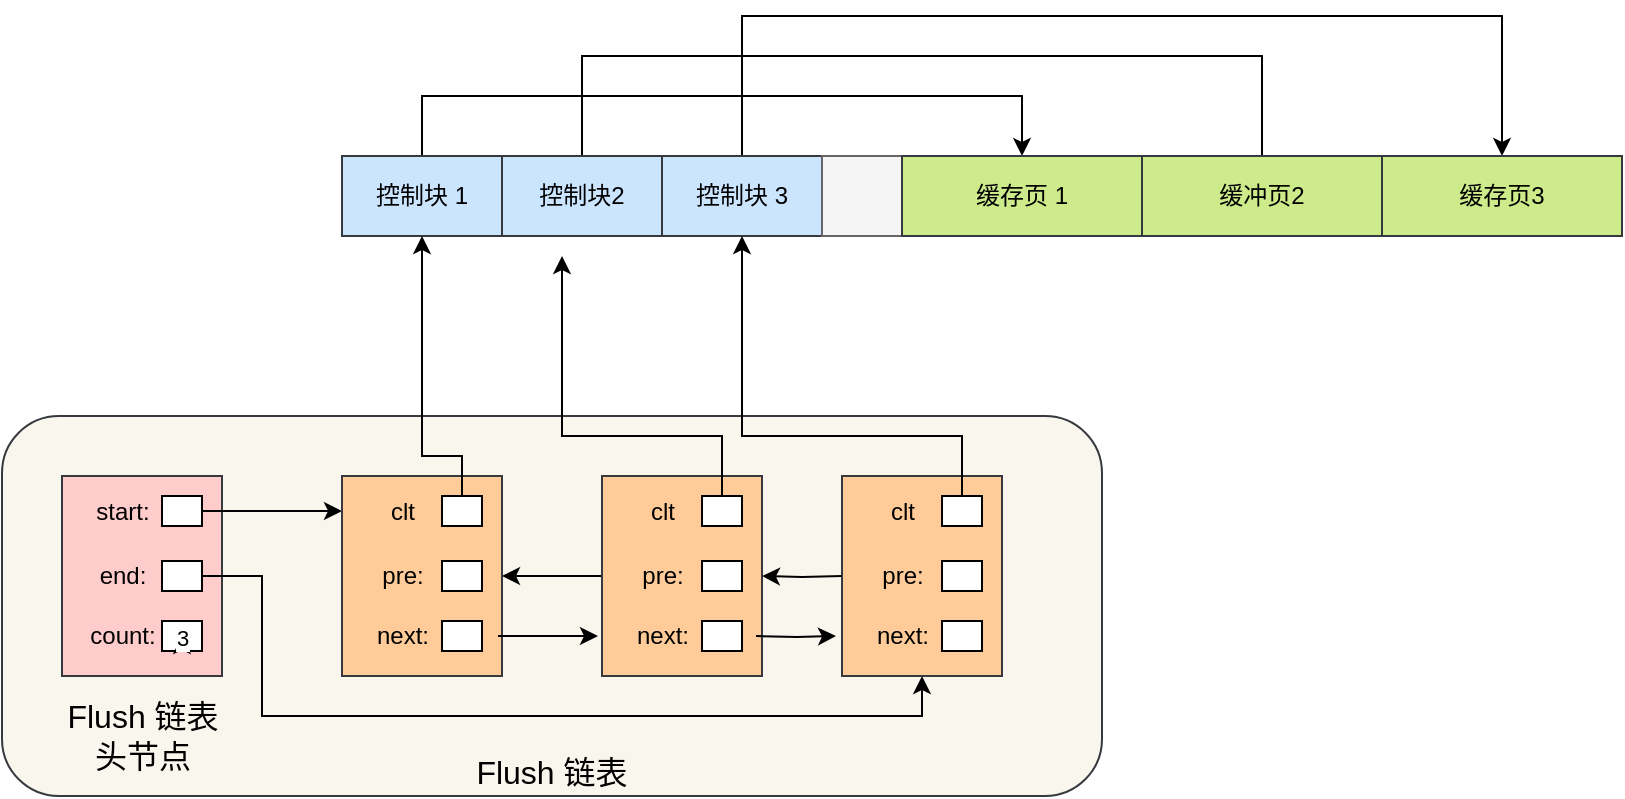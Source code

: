 <mxfile version="17.2.1" type="github">
  <diagram id="hG_8LORXfTJ-sD0YYzH6" name="Page-1">
    <mxGraphModel dx="2012" dy="475" grid="1" gridSize="10" guides="1" tooltips="1" connect="1" arrows="1" fold="1" page="1" pageScale="1" pageWidth="827" pageHeight="1169" math="0" shadow="0">
      <root>
        <mxCell id="0" />
        <mxCell id="1" parent="0" />
        <mxCell id="e0_M_PNveuppr8E3wboA-1" value="Flush 链表" style="rounded=1;whiteSpace=wrap;html=1;verticalAlign=bottom;fontSize=16;fillColor=#f9f7ed;strokeColor=#36393d;" vertex="1" parent="1">
          <mxGeometry x="-90" y="410" width="550" height="190" as="geometry" />
        </mxCell>
        <mxCell id="e0_M_PNveuppr8E3wboA-2" style="edgeStyle=orthogonalEdgeStyle;rounded=0;orthogonalLoop=1;jettySize=auto;html=1;entryX=0.5;entryY=0;entryDx=0;entryDy=0;" edge="1" parent="1" source="e0_M_PNveuppr8E3wboA-3" target="e0_M_PNveuppr8E3wboA-9">
          <mxGeometry relative="1" as="geometry">
            <Array as="points">
              <mxPoint x="120" y="250" />
              <mxPoint x="420" y="250" />
            </Array>
          </mxGeometry>
        </mxCell>
        <mxCell id="e0_M_PNveuppr8E3wboA-3" value="控制块 1" style="rounded=0;whiteSpace=wrap;html=1;fillColor=#cce5ff;strokeColor=#36393d;" vertex="1" parent="1">
          <mxGeometry x="80" y="280" width="80" height="40" as="geometry" />
        </mxCell>
        <mxCell id="e0_M_PNveuppr8E3wboA-4" style="edgeStyle=orthogonalEdgeStyle;rounded=0;orthogonalLoop=1;jettySize=auto;html=1;entryX=0.5;entryY=1;entryDx=0;entryDy=0;" edge="1" parent="1" source="e0_M_PNveuppr8E3wboA-5" target="e0_M_PNveuppr8E3wboA-10">
          <mxGeometry relative="1" as="geometry">
            <Array as="points">
              <mxPoint x="200" y="230" />
              <mxPoint x="540" y="230" />
            </Array>
          </mxGeometry>
        </mxCell>
        <mxCell id="e0_M_PNveuppr8E3wboA-5" value="控制块2" style="rounded=0;whiteSpace=wrap;html=1;fillColor=#cce5ff;strokeColor=#36393d;" vertex="1" parent="1">
          <mxGeometry x="160" y="280" width="80" height="40" as="geometry" />
        </mxCell>
        <mxCell id="e0_M_PNveuppr8E3wboA-6" style="edgeStyle=orthogonalEdgeStyle;rounded=0;orthogonalLoop=1;jettySize=auto;html=1;entryX=0.5;entryY=0;entryDx=0;entryDy=0;" edge="1" parent="1" source="e0_M_PNveuppr8E3wboA-7" target="e0_M_PNveuppr8E3wboA-11">
          <mxGeometry relative="1" as="geometry">
            <Array as="points">
              <mxPoint x="280" y="210" />
              <mxPoint x="660" y="210" />
            </Array>
          </mxGeometry>
        </mxCell>
        <mxCell id="e0_M_PNveuppr8E3wboA-7" value="控制块 3" style="rounded=0;whiteSpace=wrap;html=1;fillColor=#cce5ff;strokeColor=#36393d;" vertex="1" parent="1">
          <mxGeometry x="240" y="280" width="80" height="40" as="geometry" />
        </mxCell>
        <mxCell id="e0_M_PNveuppr8E3wboA-8" value="" style="rounded=0;whiteSpace=wrap;html=1;fillColor=#f5f5f5;fontColor=#333333;strokeColor=#666666;" vertex="1" parent="1">
          <mxGeometry x="320" y="280" width="40" height="40" as="geometry" />
        </mxCell>
        <mxCell id="e0_M_PNveuppr8E3wboA-9" value="缓存页 1" style="rounded=0;whiteSpace=wrap;html=1;fillColor=#cdeb8b;strokeColor=#36393d;" vertex="1" parent="1">
          <mxGeometry x="360" y="280" width="120" height="40" as="geometry" />
        </mxCell>
        <mxCell id="e0_M_PNveuppr8E3wboA-10" value="缓冲页2" style="rounded=0;whiteSpace=wrap;html=1;fillColor=#cdeb8b;strokeColor=#36393d;" vertex="1" parent="1">
          <mxGeometry x="480" y="280" width="120" height="40" as="geometry" />
        </mxCell>
        <mxCell id="e0_M_PNveuppr8E3wboA-11" value="缓存页3" style="rounded=0;whiteSpace=wrap;html=1;fillColor=#cdeb8b;strokeColor=#36393d;" vertex="1" parent="1">
          <mxGeometry x="600" y="280" width="120" height="40" as="geometry" />
        </mxCell>
        <mxCell id="e0_M_PNveuppr8E3wboA-12" value="" style="rounded=0;whiteSpace=wrap;html=1;fillColor=#ffcccc;strokeColor=#36393d;" vertex="1" parent="1">
          <mxGeometry x="-60" y="440" width="80" height="100" as="geometry" />
        </mxCell>
        <mxCell id="e0_M_PNveuppr8E3wboA-13" style="edgeStyle=orthogonalEdgeStyle;rounded=0;orthogonalLoop=1;jettySize=auto;html=1;entryX=0;entryY=0.175;entryDx=0;entryDy=0;entryPerimeter=0;" edge="1" parent="1" source="e0_M_PNveuppr8E3wboA-14" target="e0_M_PNveuppr8E3wboA-21">
          <mxGeometry relative="1" as="geometry" />
        </mxCell>
        <mxCell id="e0_M_PNveuppr8E3wboA-14" value="" style="rounded=0;whiteSpace=wrap;html=1;" vertex="1" parent="1">
          <mxGeometry x="-10" y="450" width="20" height="15" as="geometry" />
        </mxCell>
        <mxCell id="e0_M_PNveuppr8E3wboA-15" value="start:" style="text;html=1;align=center;verticalAlign=middle;resizable=0;points=[];autosize=1;strokeColor=none;fillColor=none;" vertex="1" parent="1">
          <mxGeometry x="-50" y="447.5" width="40" height="20" as="geometry" />
        </mxCell>
        <mxCell id="e0_M_PNveuppr8E3wboA-16" style="edgeStyle=orthogonalEdgeStyle;rounded=0;orthogonalLoop=1;jettySize=auto;html=1;entryX=0.5;entryY=1;entryDx=0;entryDy=0;" edge="1" parent="1" source="e0_M_PNveuppr8E3wboA-17" target="e0_M_PNveuppr8E3wboA-40">
          <mxGeometry relative="1" as="geometry">
            <Array as="points">
              <mxPoint x="40" y="490" />
              <mxPoint x="40" y="560" />
              <mxPoint x="370" y="560" />
            </Array>
          </mxGeometry>
        </mxCell>
        <mxCell id="e0_M_PNveuppr8E3wboA-17" value="" style="rounded=0;whiteSpace=wrap;html=1;" vertex="1" parent="1">
          <mxGeometry x="-10" y="482.5" width="20" height="15" as="geometry" />
        </mxCell>
        <mxCell id="e0_M_PNveuppr8E3wboA-18" value="end:" style="text;html=1;align=center;verticalAlign=middle;resizable=0;points=[];autosize=1;strokeColor=none;fillColor=none;" vertex="1" parent="1">
          <mxGeometry x="-50" y="480" width="40" height="20" as="geometry" />
        </mxCell>
        <mxCell id="e0_M_PNveuppr8E3wboA-19" value="n" style="rounded=0;whiteSpace=wrap;html=1;" vertex="1" parent="1">
          <mxGeometry x="-10" y="512.5" width="20" height="15" as="geometry" />
        </mxCell>
        <mxCell id="e0_M_PNveuppr8E3wboA-20" value="count:" style="text;html=1;align=center;verticalAlign=middle;resizable=0;points=[];autosize=1;strokeColor=none;fillColor=none;" vertex="1" parent="1">
          <mxGeometry x="-55" y="510" width="50" height="20" as="geometry" />
        </mxCell>
        <mxCell id="e0_M_PNveuppr8E3wboA-21" value="" style="rounded=0;whiteSpace=wrap;html=1;fillColor=#ffcc99;strokeColor=#36393d;" vertex="1" parent="1">
          <mxGeometry x="80" y="440" width="80" height="100" as="geometry" />
        </mxCell>
        <mxCell id="e0_M_PNveuppr8E3wboA-22" style="edgeStyle=orthogonalEdgeStyle;rounded=0;orthogonalLoop=1;jettySize=auto;html=1;entryX=0.5;entryY=1;entryDx=0;entryDy=0;" edge="1" parent="1" source="e0_M_PNveuppr8E3wboA-23" target="e0_M_PNveuppr8E3wboA-3">
          <mxGeometry relative="1" as="geometry">
            <Array as="points">
              <mxPoint x="140" y="430" />
              <mxPoint x="120" y="430" />
            </Array>
          </mxGeometry>
        </mxCell>
        <mxCell id="e0_M_PNveuppr8E3wboA-23" value="" style="rounded=0;whiteSpace=wrap;html=1;" vertex="1" parent="1">
          <mxGeometry x="130" y="450" width="20" height="15" as="geometry" />
        </mxCell>
        <mxCell id="e0_M_PNveuppr8E3wboA-24" value="clt" style="text;html=1;align=center;verticalAlign=middle;resizable=0;points=[];autosize=1;strokeColor=none;fillColor=none;" vertex="1" parent="1">
          <mxGeometry x="95" y="447.5" width="30" height="20" as="geometry" />
        </mxCell>
        <mxCell id="e0_M_PNveuppr8E3wboA-25" value="" style="rounded=0;whiteSpace=wrap;html=1;" vertex="1" parent="1">
          <mxGeometry x="130" y="482.5" width="20" height="15" as="geometry" />
        </mxCell>
        <mxCell id="e0_M_PNveuppr8E3wboA-26" value="pre:" style="text;html=1;align=center;verticalAlign=middle;resizable=0;points=[];autosize=1;strokeColor=none;fillColor=none;" vertex="1" parent="1">
          <mxGeometry x="90" y="480" width="40" height="20" as="geometry" />
        </mxCell>
        <mxCell id="e0_M_PNveuppr8E3wboA-27" style="edgeStyle=orthogonalEdgeStyle;rounded=0;orthogonalLoop=1;jettySize=auto;html=1;" edge="1" parent="1">
          <mxGeometry relative="1" as="geometry">
            <mxPoint x="208" y="520" as="targetPoint" />
            <mxPoint x="158" y="520" as="sourcePoint" />
          </mxGeometry>
        </mxCell>
        <mxCell id="e0_M_PNveuppr8E3wboA-28" value="" style="rounded=0;whiteSpace=wrap;html=1;" vertex="1" parent="1">
          <mxGeometry x="130" y="512.5" width="20" height="15" as="geometry" />
        </mxCell>
        <mxCell id="e0_M_PNveuppr8E3wboA-29" value="next:" style="text;html=1;align=center;verticalAlign=middle;resizable=0;points=[];autosize=1;strokeColor=none;fillColor=none;" vertex="1" parent="1">
          <mxGeometry x="90" y="510" width="40" height="20" as="geometry" />
        </mxCell>
        <mxCell id="e0_M_PNveuppr8E3wboA-30" style="edgeStyle=orthogonalEdgeStyle;rounded=0;orthogonalLoop=1;jettySize=auto;html=1;entryX=1;entryY=0.5;entryDx=0;entryDy=0;" edge="1" parent="1" source="e0_M_PNveuppr8E3wboA-31" target="e0_M_PNveuppr8E3wboA-21">
          <mxGeometry relative="1" as="geometry" />
        </mxCell>
        <mxCell id="e0_M_PNveuppr8E3wboA-31" value="" style="rounded=0;whiteSpace=wrap;html=1;fillColor=#ffcc99;strokeColor=#36393d;" vertex="1" parent="1">
          <mxGeometry x="210" y="440" width="80" height="100" as="geometry" />
        </mxCell>
        <mxCell id="e0_M_PNveuppr8E3wboA-32" style="edgeStyle=orthogonalEdgeStyle;rounded=0;orthogonalLoop=1;jettySize=auto;html=1;" edge="1" parent="1" source="e0_M_PNveuppr8E3wboA-33">
          <mxGeometry relative="1" as="geometry">
            <mxPoint x="190" y="330" as="targetPoint" />
            <Array as="points">
              <mxPoint x="270" y="420" />
              <mxPoint x="190" y="420" />
            </Array>
          </mxGeometry>
        </mxCell>
        <mxCell id="e0_M_PNveuppr8E3wboA-33" value="" style="rounded=0;whiteSpace=wrap;html=1;" vertex="1" parent="1">
          <mxGeometry x="260" y="450" width="20" height="15" as="geometry" />
        </mxCell>
        <mxCell id="e0_M_PNveuppr8E3wboA-34" value="clt" style="text;html=1;align=center;verticalAlign=middle;resizable=0;points=[];autosize=1;strokeColor=none;fillColor=none;" vertex="1" parent="1">
          <mxGeometry x="225" y="447.5" width="30" height="20" as="geometry" />
        </mxCell>
        <mxCell id="e0_M_PNveuppr8E3wboA-35" value="" style="rounded=0;whiteSpace=wrap;html=1;" vertex="1" parent="1">
          <mxGeometry x="260" y="482.5" width="20" height="15" as="geometry" />
        </mxCell>
        <mxCell id="e0_M_PNveuppr8E3wboA-36" value="pre:" style="text;html=1;align=center;verticalAlign=middle;resizable=0;points=[];autosize=1;strokeColor=none;fillColor=none;" vertex="1" parent="1">
          <mxGeometry x="220" y="480" width="40" height="20" as="geometry" />
        </mxCell>
        <mxCell id="e0_M_PNveuppr8E3wboA-37" style="edgeStyle=orthogonalEdgeStyle;rounded=0;orthogonalLoop=1;jettySize=auto;html=1;" edge="1" parent="1">
          <mxGeometry relative="1" as="geometry">
            <mxPoint x="327" y="520" as="targetPoint" />
            <mxPoint x="287" y="520" as="sourcePoint" />
          </mxGeometry>
        </mxCell>
        <mxCell id="e0_M_PNveuppr8E3wboA-38" value="" style="rounded=0;whiteSpace=wrap;html=1;" vertex="1" parent="1">
          <mxGeometry x="260" y="512.5" width="20" height="15" as="geometry" />
        </mxCell>
        <mxCell id="e0_M_PNveuppr8E3wboA-39" value="next:" style="text;html=1;align=center;verticalAlign=middle;resizable=0;points=[];autosize=1;strokeColor=none;fillColor=none;" vertex="1" parent="1">
          <mxGeometry x="220" y="510" width="40" height="20" as="geometry" />
        </mxCell>
        <mxCell id="e0_M_PNveuppr8E3wboA-40" value="" style="rounded=0;whiteSpace=wrap;html=1;fillColor=#ffcc99;strokeColor=#36393d;" vertex="1" parent="1">
          <mxGeometry x="330" y="440" width="80" height="100" as="geometry" />
        </mxCell>
        <mxCell id="e0_M_PNveuppr8E3wboA-41" style="edgeStyle=orthogonalEdgeStyle;rounded=0;orthogonalLoop=1;jettySize=auto;html=1;entryX=0.5;entryY=1;entryDx=0;entryDy=0;" edge="1" parent="1" source="e0_M_PNveuppr8E3wboA-42" target="e0_M_PNveuppr8E3wboA-7">
          <mxGeometry relative="1" as="geometry">
            <Array as="points">
              <mxPoint x="390" y="420" />
              <mxPoint x="280" y="420" />
            </Array>
          </mxGeometry>
        </mxCell>
        <mxCell id="e0_M_PNveuppr8E3wboA-42" value="" style="rounded=0;whiteSpace=wrap;html=1;" vertex="1" parent="1">
          <mxGeometry x="380" y="450" width="20" height="15" as="geometry" />
        </mxCell>
        <mxCell id="e0_M_PNveuppr8E3wboA-43" value="clt" style="text;html=1;align=center;verticalAlign=middle;resizable=0;points=[];autosize=1;strokeColor=none;fillColor=none;" vertex="1" parent="1">
          <mxGeometry x="345" y="447.5" width="30" height="20" as="geometry" />
        </mxCell>
        <mxCell id="e0_M_PNveuppr8E3wboA-44" value="" style="rounded=0;whiteSpace=wrap;html=1;" vertex="1" parent="1">
          <mxGeometry x="380" y="482.5" width="20" height="15" as="geometry" />
        </mxCell>
        <mxCell id="e0_M_PNveuppr8E3wboA-45" style="edgeStyle=orthogonalEdgeStyle;rounded=0;orthogonalLoop=1;jettySize=auto;html=1;entryX=1;entryY=0.5;entryDx=0;entryDy=0;" edge="1" parent="1" target="e0_M_PNveuppr8E3wboA-31">
          <mxGeometry relative="1" as="geometry">
            <mxPoint x="330" y="490" as="sourcePoint" />
          </mxGeometry>
        </mxCell>
        <mxCell id="e0_M_PNveuppr8E3wboA-46" value="pre:" style="text;html=1;align=center;verticalAlign=middle;resizable=0;points=[];autosize=1;strokeColor=none;fillColor=none;" vertex="1" parent="1">
          <mxGeometry x="340" y="480" width="40" height="20" as="geometry" />
        </mxCell>
        <mxCell id="e0_M_PNveuppr8E3wboA-47" value="" style="rounded=0;whiteSpace=wrap;html=1;" vertex="1" parent="1">
          <mxGeometry x="380" y="512.5" width="20" height="15" as="geometry" />
        </mxCell>
        <mxCell id="e0_M_PNveuppr8E3wboA-48" value="next:" style="text;html=1;align=center;verticalAlign=middle;resizable=0;points=[];autosize=1;strokeColor=none;fillColor=none;" vertex="1" parent="1">
          <mxGeometry x="340" y="510" width="40" height="20" as="geometry" />
        </mxCell>
        <mxCell id="e0_M_PNveuppr8E3wboA-49" value="Flush 链表&lt;br style=&quot;font-size: 16px&quot;&gt;头节点" style="text;html=1;align=center;verticalAlign=middle;resizable=0;points=[];autosize=1;strokeColor=none;fillColor=none;fontSize=16;" vertex="1" parent="1">
          <mxGeometry x="-65" y="550" width="90" height="40" as="geometry" />
        </mxCell>
        <mxCell id="e0_M_PNveuppr8E3wboA-50" value="3" style="edgeStyle=orthogonalEdgeStyle;rounded=0;orthogonalLoop=1;jettySize=auto;html=1;exitX=0.5;exitY=1;exitDx=0;exitDy=0;entryX=0.5;entryY=0.5;entryDx=0;entryDy=0;entryPerimeter=0;" edge="1" parent="1" source="e0_M_PNveuppr8E3wboA-19" target="e0_M_PNveuppr8E3wboA-19">
          <mxGeometry x="1" relative="1" as="geometry">
            <mxPoint y="1" as="offset" />
          </mxGeometry>
        </mxCell>
      </root>
    </mxGraphModel>
  </diagram>
</mxfile>
